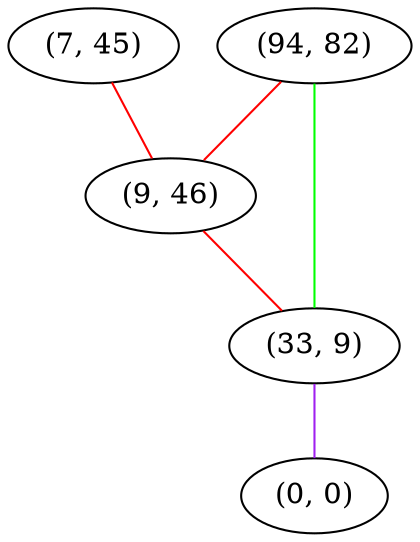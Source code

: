 graph "" {
"(94, 82)";
"(7, 45)";
"(9, 46)";
"(33, 9)";
"(0, 0)";
"(94, 82)" -- "(9, 46)"  [color=red, key=0, weight=1];
"(94, 82)" -- "(33, 9)"  [color=green, key=0, weight=2];
"(7, 45)" -- "(9, 46)"  [color=red, key=0, weight=1];
"(9, 46)" -- "(33, 9)"  [color=red, key=0, weight=1];
"(33, 9)" -- "(0, 0)"  [color=purple, key=0, weight=4];
}

